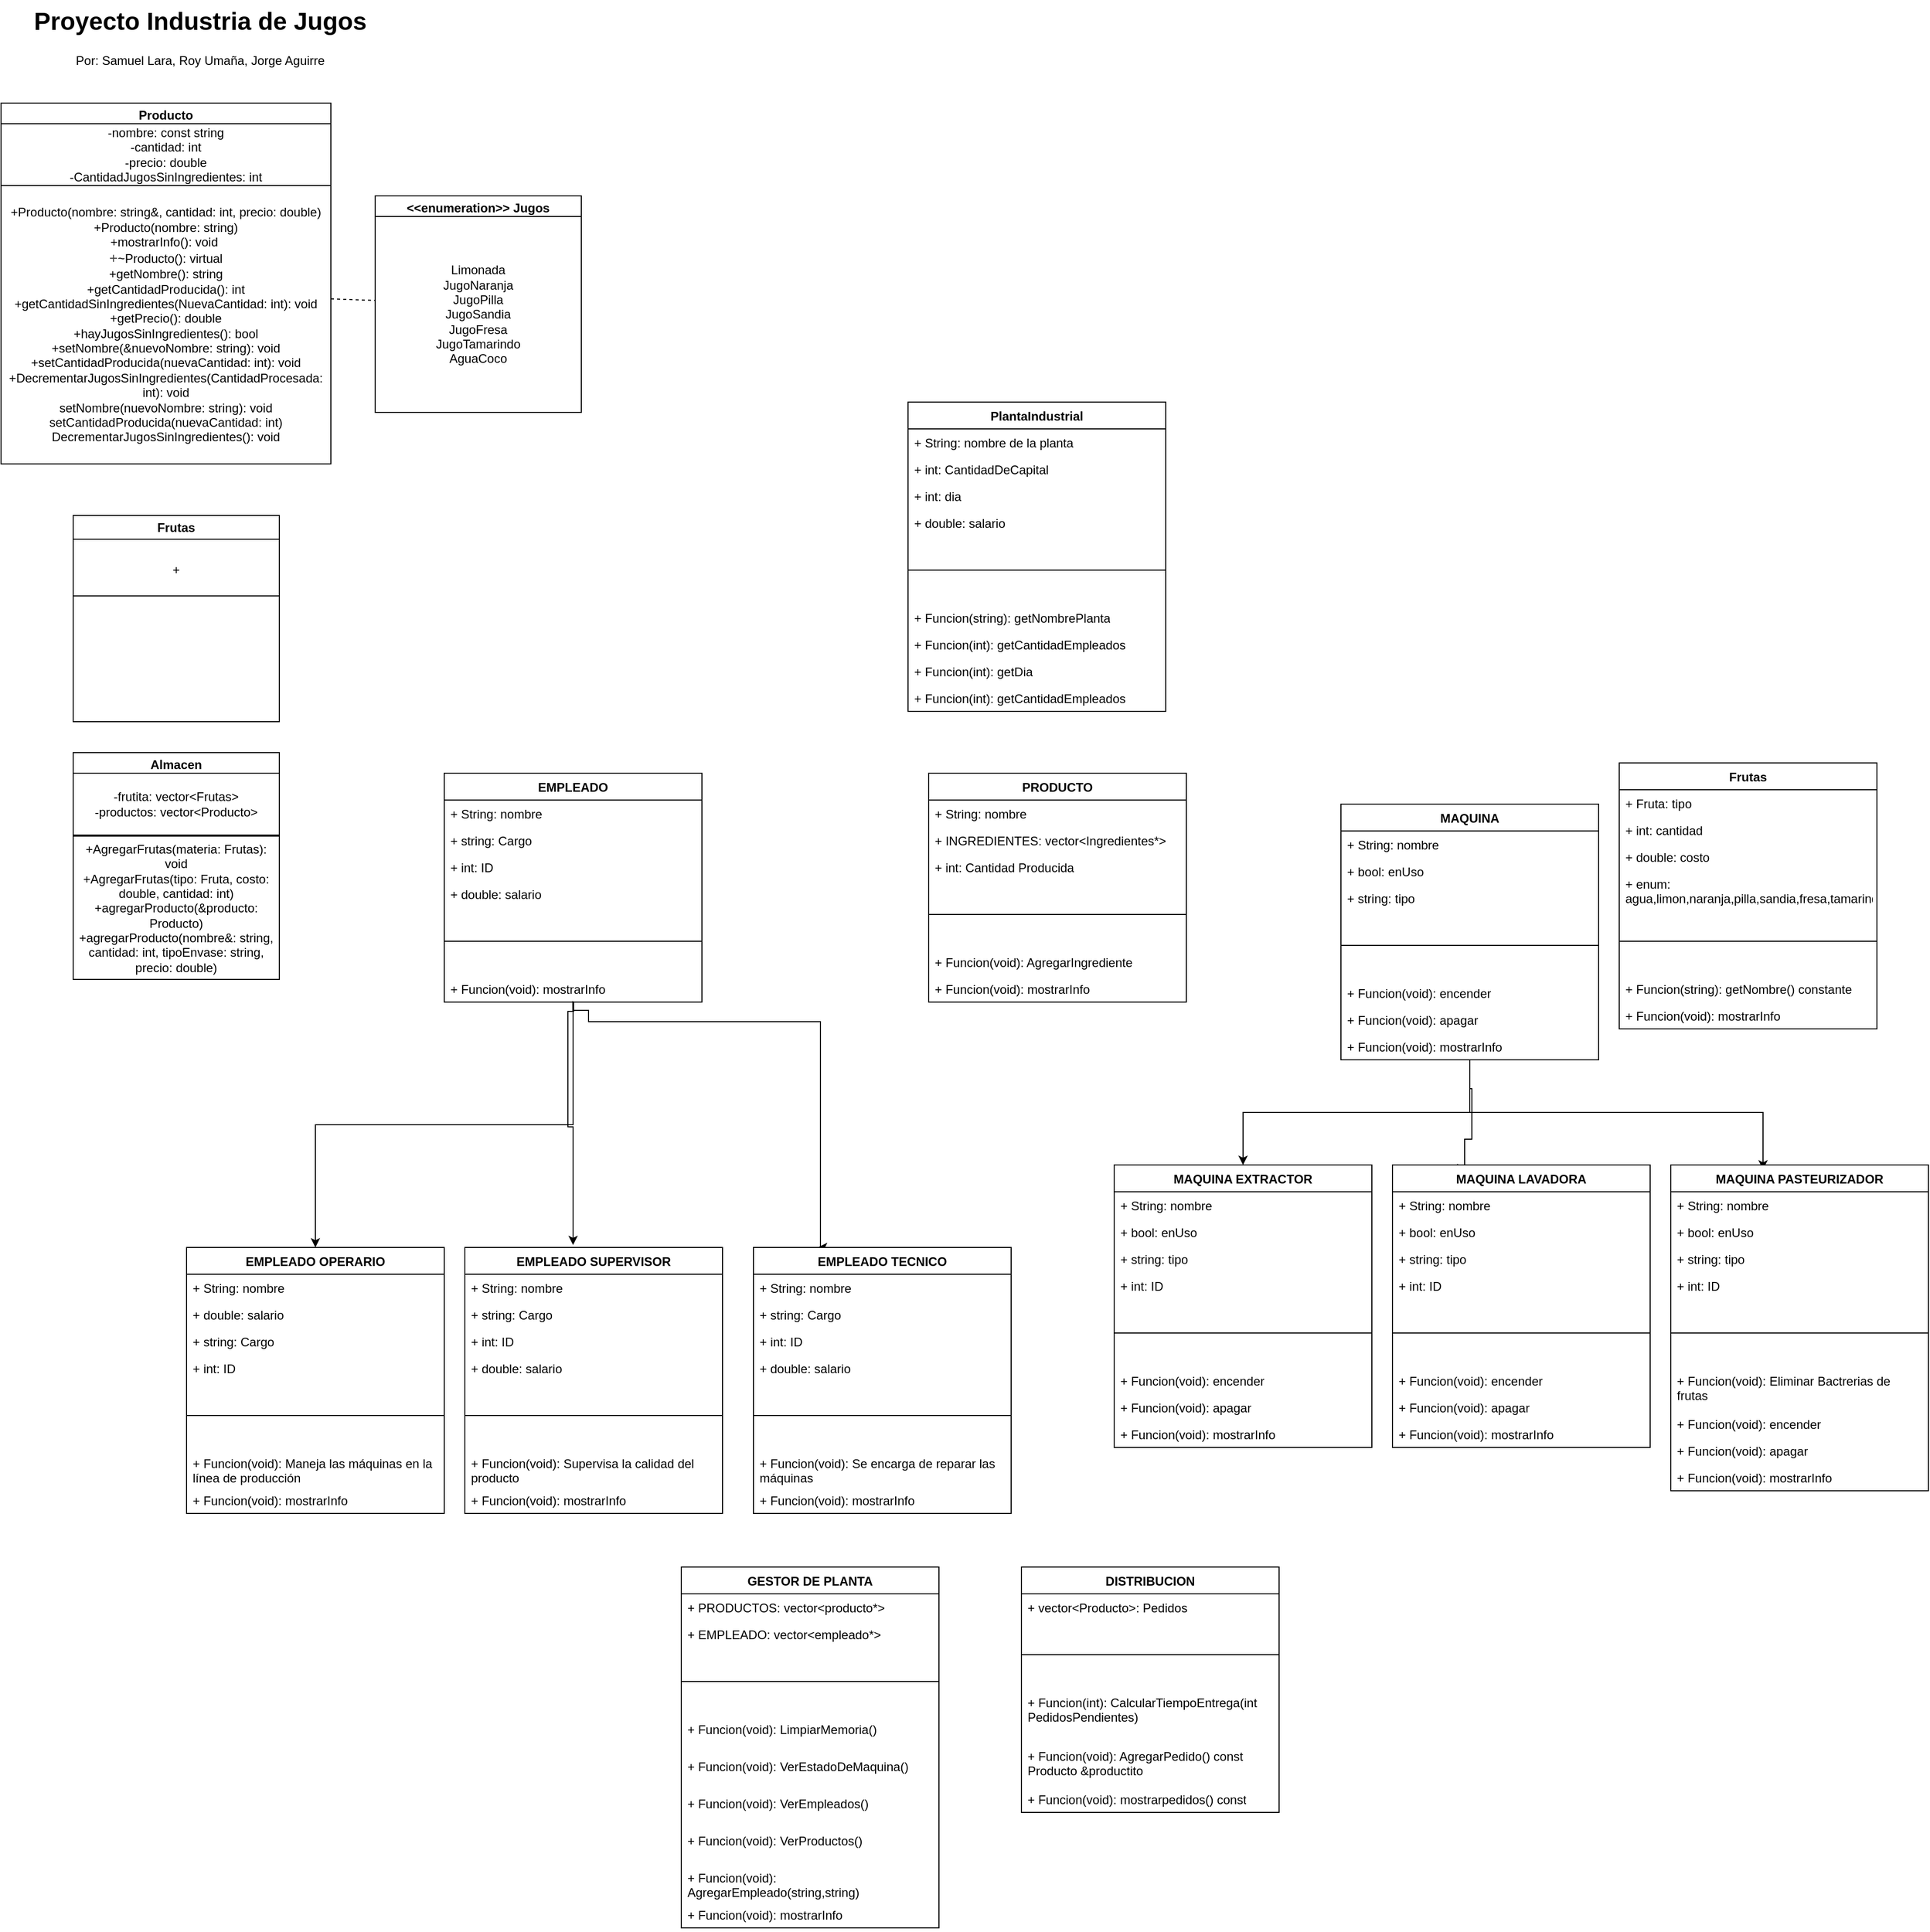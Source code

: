 <mxfile version="26.1.1">
  <diagram id="C5RBs43oDa-KdzZeNtuy" name="Page-1">
    <mxGraphModel dx="2415" dy="2077" grid="1" gridSize="10" guides="1" tooltips="1" connect="1" arrows="1" fold="1" page="1" pageScale="1" pageWidth="827" pageHeight="1169" math="0" shadow="0">
      <root>
        <object label="" Diagrama_UML="nose&#xa;" id="WIyWlLk6GJQsqaUBKTNV-0">
          <mxCell />
        </object>
        <mxCell id="WIyWlLk6GJQsqaUBKTNV-1" parent="WIyWlLk6GJQsqaUBKTNV-0" />
        <mxCell id="LpfqZwLASio-igukIIAp-0" value="Frutas" style="swimlane;fontStyle=1;align=center;verticalAlign=top;childLayout=stackLayout;horizontal=1;startSize=26;horizontalStack=0;resizeParent=1;resizeParentMax=0;resizeLast=0;collapsible=1;marginBottom=0;whiteSpace=wrap;html=1;" parent="WIyWlLk6GJQsqaUBKTNV-1" vertex="1">
          <mxGeometry x="960" y="-390" width="250" height="258" as="geometry" />
        </mxCell>
        <mxCell id="LpfqZwLASio-igukIIAp-1" value="+ Fruta: tipo" style="text;strokeColor=none;fillColor=none;align=left;verticalAlign=top;spacingLeft=4;spacingRight=4;overflow=hidden;rotatable=0;points=[[0,0.5],[1,0.5]];portConstraint=eastwest;whiteSpace=wrap;html=1;" parent="LpfqZwLASio-igukIIAp-0" vertex="1">
          <mxGeometry y="26" width="250" height="26" as="geometry" />
        </mxCell>
        <mxCell id="LpfqZwLASio-igukIIAp-6" value="+ int: cantidad" style="text;strokeColor=none;fillColor=none;align=left;verticalAlign=top;spacingLeft=4;spacingRight=4;overflow=hidden;rotatable=0;points=[[0,0.5],[1,0.5]];portConstraint=eastwest;whiteSpace=wrap;html=1;" parent="LpfqZwLASio-igukIIAp-0" vertex="1">
          <mxGeometry y="52" width="250" height="26" as="geometry" />
        </mxCell>
        <mxCell id="LpfqZwLASio-igukIIAp-7" value="+ double: costo" style="text;strokeColor=none;fillColor=none;align=left;verticalAlign=top;spacingLeft=4;spacingRight=4;overflow=hidden;rotatable=0;points=[[0,0.5],[1,0.5]];portConstraint=eastwest;whiteSpace=wrap;html=1;" parent="LpfqZwLASio-igukIIAp-0" vertex="1">
          <mxGeometry y="78" width="250" height="26" as="geometry" />
        </mxCell>
        <mxCell id="USUbmALuziSo67hoUasE-10" value="+ enum: agua,limon,naranja,pilla,sandia,fresa,tamarindo,coco" style="text;strokeColor=none;fillColor=none;align=left;verticalAlign=top;spacingLeft=4;spacingRight=4;overflow=hidden;rotatable=0;points=[[0,0.5],[1,0.5]];portConstraint=eastwest;whiteSpace=wrap;html=1;" parent="LpfqZwLASio-igukIIAp-0" vertex="1">
          <mxGeometry y="104" width="250" height="36" as="geometry" />
        </mxCell>
        <mxCell id="LpfqZwLASio-igukIIAp-2" value="" style="line;strokeWidth=1;fillColor=none;align=left;verticalAlign=middle;spacingTop=-1;spacingLeft=3;spacingRight=3;rotatable=0;labelPosition=right;points=[];portConstraint=eastwest;strokeColor=inherit;" parent="LpfqZwLASio-igukIIAp-0" vertex="1">
          <mxGeometry y="140" width="250" height="66" as="geometry" />
        </mxCell>
        <mxCell id="USUbmALuziSo67hoUasE-11" value="+ Funcion(string): getNombre() constante" style="text;strokeColor=none;fillColor=none;align=left;verticalAlign=top;spacingLeft=4;spacingRight=4;overflow=hidden;rotatable=0;points=[[0,0.5],[1,0.5]];portConstraint=eastwest;whiteSpace=wrap;html=1;" parent="LpfqZwLASio-igukIIAp-0" vertex="1">
          <mxGeometry y="206" width="250" height="26" as="geometry" />
        </mxCell>
        <mxCell id="LpfqZwLASio-igukIIAp-3" value="+ Funcion(void): mostrarInfo" style="text;strokeColor=none;fillColor=none;align=left;verticalAlign=top;spacingLeft=4;spacingRight=4;overflow=hidden;rotatable=0;points=[[0,0.5],[1,0.5]];portConstraint=eastwest;whiteSpace=wrap;html=1;" parent="LpfqZwLASio-igukIIAp-0" vertex="1">
          <mxGeometry y="232" width="250" height="26" as="geometry" />
        </mxCell>
        <mxCell id="LpfqZwLASio-igukIIAp-8" value="PRODUCTO" style="swimlane;fontStyle=1;align=center;verticalAlign=top;childLayout=stackLayout;horizontal=1;startSize=26;horizontalStack=0;resizeParent=1;resizeParentMax=0;resizeLast=0;collapsible=1;marginBottom=0;whiteSpace=wrap;html=1;" parent="WIyWlLk6GJQsqaUBKTNV-1" vertex="1">
          <mxGeometry x="290" y="-380" width="250" height="222" as="geometry" />
        </mxCell>
        <mxCell id="LpfqZwLASio-igukIIAp-9" value="+ String: nombre" style="text;strokeColor=none;fillColor=none;align=left;verticalAlign=top;spacingLeft=4;spacingRight=4;overflow=hidden;rotatable=0;points=[[0,0.5],[1,0.5]];portConstraint=eastwest;whiteSpace=wrap;html=1;" parent="LpfqZwLASio-igukIIAp-8" vertex="1">
          <mxGeometry y="26" width="250" height="26" as="geometry" />
        </mxCell>
        <mxCell id="LpfqZwLASio-igukIIAp-10" value="+ INGREDIENTES: vector&amp;lt;Ingredientes*&amp;gt;" style="text;strokeColor=none;fillColor=none;align=left;verticalAlign=top;spacingLeft=4;spacingRight=4;overflow=hidden;rotatable=0;points=[[0,0.5],[1,0.5]];portConstraint=eastwest;whiteSpace=wrap;html=1;" parent="LpfqZwLASio-igukIIAp-8" vertex="1">
          <mxGeometry y="52" width="250" height="26" as="geometry" />
        </mxCell>
        <mxCell id="LpfqZwLASio-igukIIAp-11" value="+ int: Cantidad Producida" style="text;strokeColor=none;fillColor=none;align=left;verticalAlign=top;spacingLeft=4;spacingRight=4;overflow=hidden;rotatable=0;points=[[0,0.5],[1,0.5]];portConstraint=eastwest;whiteSpace=wrap;html=1;" parent="LpfqZwLASio-igukIIAp-8" vertex="1">
          <mxGeometry y="78" width="250" height="26" as="geometry" />
        </mxCell>
        <mxCell id="LpfqZwLASio-igukIIAp-12" value="" style="line;strokeWidth=1;fillColor=none;align=left;verticalAlign=middle;spacingTop=-1;spacingLeft=3;spacingRight=3;rotatable=0;labelPosition=right;points=[];portConstraint=eastwest;strokeColor=inherit;" parent="LpfqZwLASio-igukIIAp-8" vertex="1">
          <mxGeometry y="104" width="250" height="66" as="geometry" />
        </mxCell>
        <mxCell id="LpfqZwLASio-igukIIAp-21" value="+ Funcion(void): AgregarIngrediente" style="text;strokeColor=none;fillColor=none;align=left;verticalAlign=top;spacingLeft=4;spacingRight=4;overflow=hidden;rotatable=0;points=[[0,0.5],[1,0.5]];portConstraint=eastwest;whiteSpace=wrap;html=1;" parent="LpfqZwLASio-igukIIAp-8" vertex="1">
          <mxGeometry y="170" width="250" height="26" as="geometry" />
        </mxCell>
        <mxCell id="LpfqZwLASio-igukIIAp-20" value="+ Funcion(void): mostrarInfo" style="text;strokeColor=none;fillColor=none;align=left;verticalAlign=top;spacingLeft=4;spacingRight=4;overflow=hidden;rotatable=0;points=[[0,0.5],[1,0.5]];portConstraint=eastwest;whiteSpace=wrap;html=1;" parent="LpfqZwLASio-igukIIAp-8" vertex="1">
          <mxGeometry y="196" width="250" height="26" as="geometry" />
        </mxCell>
        <mxCell id="0BWSEZfdRC3tNGKyQA-m-6" value="" style="edgeStyle=orthogonalEdgeStyle;rounded=0;orthogonalLoop=1;jettySize=auto;html=1;" parent="WIyWlLk6GJQsqaUBKTNV-1" source="LpfqZwLASio-igukIIAp-24" target="0BWSEZfdRC3tNGKyQA-m-0" edge="1">
          <mxGeometry relative="1" as="geometry" />
        </mxCell>
        <mxCell id="LpfqZwLASio-igukIIAp-24" value="EMPLEADO" style="swimlane;fontStyle=1;align=center;verticalAlign=top;childLayout=stackLayout;horizontal=1;startSize=26;horizontalStack=0;resizeParent=1;resizeParentMax=0;resizeLast=0;collapsible=1;marginBottom=0;whiteSpace=wrap;html=1;" parent="WIyWlLk6GJQsqaUBKTNV-1" vertex="1">
          <mxGeometry x="-180" y="-380" width="250" height="222" as="geometry" />
        </mxCell>
        <mxCell id="LpfqZwLASio-igukIIAp-25" value="+ String: nombre" style="text;strokeColor=none;fillColor=none;align=left;verticalAlign=top;spacingLeft=4;spacingRight=4;overflow=hidden;rotatable=0;points=[[0,0.5],[1,0.5]];portConstraint=eastwest;whiteSpace=wrap;html=1;" parent="LpfqZwLASio-igukIIAp-24" vertex="1">
          <mxGeometry y="26" width="250" height="26" as="geometry" />
        </mxCell>
        <mxCell id="LpfqZwLASio-igukIIAp-27" value="+ string: Cargo" style="text;strokeColor=none;fillColor=none;align=left;verticalAlign=top;spacingLeft=4;spacingRight=4;overflow=hidden;rotatable=0;points=[[0,0.5],[1,0.5]];portConstraint=eastwest;whiteSpace=wrap;html=1;" parent="LpfqZwLASio-igukIIAp-24" vertex="1">
          <mxGeometry y="52" width="250" height="26" as="geometry" />
        </mxCell>
        <mxCell id="LpfqZwLASio-igukIIAp-73" value="+ int: ID" style="text;strokeColor=none;fillColor=none;align=left;verticalAlign=top;spacingLeft=4;spacingRight=4;overflow=hidden;rotatable=0;points=[[0,0.5],[1,0.5]];portConstraint=eastwest;whiteSpace=wrap;html=1;" parent="LpfqZwLASio-igukIIAp-24" vertex="1">
          <mxGeometry y="78" width="250" height="26" as="geometry" />
        </mxCell>
        <mxCell id="0BWSEZfdRC3tNGKyQA-m-59" value="+ double: salario" style="text;strokeColor=none;fillColor=none;align=left;verticalAlign=top;spacingLeft=4;spacingRight=4;overflow=hidden;rotatable=0;points=[[0,0.5],[1,0.5]];portConstraint=eastwest;whiteSpace=wrap;html=1;" parent="LpfqZwLASio-igukIIAp-24" vertex="1">
          <mxGeometry y="104" width="250" height="26" as="geometry" />
        </mxCell>
        <mxCell id="LpfqZwLASio-igukIIAp-28" value="" style="line;strokeWidth=1;fillColor=none;align=left;verticalAlign=middle;spacingTop=-1;spacingLeft=3;spacingRight=3;rotatable=0;labelPosition=right;points=[];portConstraint=eastwest;strokeColor=inherit;" parent="LpfqZwLASio-igukIIAp-24" vertex="1">
          <mxGeometry y="130" width="250" height="66" as="geometry" />
        </mxCell>
        <mxCell id="LpfqZwLASio-igukIIAp-31" value="+ Funcion(void): mostrarInfo" style="text;strokeColor=none;fillColor=none;align=left;verticalAlign=top;spacingLeft=4;spacingRight=4;overflow=hidden;rotatable=0;points=[[0,0.5],[1,0.5]];portConstraint=eastwest;whiteSpace=wrap;html=1;" parent="LpfqZwLASio-igukIIAp-24" vertex="1">
          <mxGeometry y="196" width="250" height="26" as="geometry" />
        </mxCell>
        <mxCell id="0BWSEZfdRC3tNGKyQA-m-36" value="" style="edgeStyle=orthogonalEdgeStyle;rounded=0;orthogonalLoop=1;jettySize=auto;html=1;" parent="WIyWlLk6GJQsqaUBKTNV-1" source="LpfqZwLASio-igukIIAp-32" target="0BWSEZfdRC3tNGKyQA-m-27" edge="1">
          <mxGeometry relative="1" as="geometry" />
        </mxCell>
        <mxCell id="LpfqZwLASio-igukIIAp-32" value="MAQUINA" style="swimlane;fontStyle=1;align=center;verticalAlign=top;childLayout=stackLayout;horizontal=1;startSize=26;horizontalStack=0;resizeParent=1;resizeParentMax=0;resizeLast=0;collapsible=1;marginBottom=0;whiteSpace=wrap;html=1;" parent="WIyWlLk6GJQsqaUBKTNV-1" vertex="1">
          <mxGeometry x="690" y="-350" width="250" height="248" as="geometry" />
        </mxCell>
        <mxCell id="LpfqZwLASio-igukIIAp-33" value="+ String: nombre" style="text;strokeColor=none;fillColor=none;align=left;verticalAlign=top;spacingLeft=4;spacingRight=4;overflow=hidden;rotatable=0;points=[[0,0.5],[1,0.5]];portConstraint=eastwest;whiteSpace=wrap;html=1;" parent="LpfqZwLASio-igukIIAp-32" vertex="1">
          <mxGeometry y="26" width="250" height="26" as="geometry" />
        </mxCell>
        <mxCell id="LpfqZwLASio-igukIIAp-34" value="+ bool: enUso" style="text;strokeColor=none;fillColor=none;align=left;verticalAlign=top;spacingLeft=4;spacingRight=4;overflow=hidden;rotatable=0;points=[[0,0.5],[1,0.5]];portConstraint=eastwest;whiteSpace=wrap;html=1;" parent="LpfqZwLASio-igukIIAp-32" vertex="1">
          <mxGeometry y="52" width="250" height="26" as="geometry" />
        </mxCell>
        <mxCell id="LpfqZwLASio-igukIIAp-35" value="+ string: tipo" style="text;strokeColor=none;fillColor=none;align=left;verticalAlign=top;spacingLeft=4;spacingRight=4;overflow=hidden;rotatable=0;points=[[0,0.5],[1,0.5]];portConstraint=eastwest;whiteSpace=wrap;html=1;" parent="LpfqZwLASio-igukIIAp-32" vertex="1">
          <mxGeometry y="78" width="250" height="26" as="geometry" />
        </mxCell>
        <mxCell id="LpfqZwLASio-igukIIAp-36" value="" style="line;strokeWidth=1;fillColor=none;align=left;verticalAlign=middle;spacingTop=-1;spacingLeft=3;spacingRight=3;rotatable=0;labelPosition=right;points=[];portConstraint=eastwest;strokeColor=inherit;" parent="LpfqZwLASio-igukIIAp-32" vertex="1">
          <mxGeometry y="104" width="250" height="66" as="geometry" />
        </mxCell>
        <mxCell id="LpfqZwLASio-igukIIAp-37" value="+ Funcion(void): encender" style="text;strokeColor=none;fillColor=none;align=left;verticalAlign=top;spacingLeft=4;spacingRight=4;overflow=hidden;rotatable=0;points=[[0,0.5],[1,0.5]];portConstraint=eastwest;whiteSpace=wrap;html=1;" parent="LpfqZwLASio-igukIIAp-32" vertex="1">
          <mxGeometry y="170" width="250" height="26" as="geometry" />
        </mxCell>
        <mxCell id="LpfqZwLASio-igukIIAp-38" value="+ Funcion(void): apagar" style="text;strokeColor=none;fillColor=none;align=left;verticalAlign=top;spacingLeft=4;spacingRight=4;overflow=hidden;rotatable=0;points=[[0,0.5],[1,0.5]];portConstraint=eastwest;whiteSpace=wrap;html=1;" parent="LpfqZwLASio-igukIIAp-32" vertex="1">
          <mxGeometry y="196" width="250" height="26" as="geometry" />
        </mxCell>
        <mxCell id="LpfqZwLASio-igukIIAp-39" value="+ Funcion(void): mostrarInfo" style="text;strokeColor=none;fillColor=none;align=left;verticalAlign=top;spacingLeft=4;spacingRight=4;overflow=hidden;rotatable=0;points=[[0,0.5],[1,0.5]];portConstraint=eastwest;whiteSpace=wrap;html=1;" parent="LpfqZwLASio-igukIIAp-32" vertex="1">
          <mxGeometry y="222" width="250" height="26" as="geometry" />
        </mxCell>
        <mxCell id="LpfqZwLASio-igukIIAp-53" value="GESTOR DE PLANTA" style="swimlane;fontStyle=1;align=center;verticalAlign=top;childLayout=stackLayout;horizontal=1;startSize=26;horizontalStack=0;resizeParent=1;resizeParentMax=0;resizeLast=0;collapsible=1;marginBottom=0;whiteSpace=wrap;html=1;" parent="WIyWlLk6GJQsqaUBKTNV-1" vertex="1">
          <mxGeometry x="50" y="390" width="250" height="350" as="geometry" />
        </mxCell>
        <mxCell id="LpfqZwLASio-igukIIAp-54" value="+ PRODUCTOS: vector&amp;lt;producto*&amp;gt;" style="text;strokeColor=none;fillColor=none;align=left;verticalAlign=top;spacingLeft=4;spacingRight=4;overflow=hidden;rotatable=0;points=[[0,0.5],[1,0.5]];portConstraint=eastwest;whiteSpace=wrap;html=1;" parent="LpfqZwLASio-igukIIAp-53" vertex="1">
          <mxGeometry y="26" width="250" height="26" as="geometry" />
        </mxCell>
        <mxCell id="LpfqZwLASio-igukIIAp-66" value="+ EMPLEADO: vector&amp;lt;empleado*&amp;gt;" style="text;strokeColor=none;fillColor=none;align=left;verticalAlign=top;spacingLeft=4;spacingRight=4;overflow=hidden;rotatable=0;points=[[0,0.5],[1,0.5]];portConstraint=eastwest;whiteSpace=wrap;html=1;" parent="LpfqZwLASio-igukIIAp-53" vertex="1">
          <mxGeometry y="52" width="250" height="26" as="geometry" />
        </mxCell>
        <mxCell id="LpfqZwLASio-igukIIAp-57" value="" style="line;strokeWidth=1;fillColor=none;align=left;verticalAlign=middle;spacingTop=-1;spacingLeft=3;spacingRight=3;rotatable=0;labelPosition=right;points=[];portConstraint=eastwest;strokeColor=inherit;" parent="LpfqZwLASio-igukIIAp-53" vertex="1">
          <mxGeometry y="78" width="250" height="66" as="geometry" />
        </mxCell>
        <mxCell id="LpfqZwLASio-igukIIAp-81" value="+ Funcion(void): LimpiarMemoria()" style="text;strokeColor=none;fillColor=none;align=left;verticalAlign=top;spacingLeft=4;spacingRight=4;overflow=hidden;rotatable=0;points=[[0,0.5],[1,0.5]];portConstraint=eastwest;whiteSpace=wrap;html=1;" parent="LpfqZwLASio-igukIIAp-53" vertex="1">
          <mxGeometry y="144" width="250" height="36" as="geometry" />
        </mxCell>
        <mxCell id="LpfqZwLASio-igukIIAp-80" value="+ Funcion(void): VerEstadoDeMaquina()" style="text;strokeColor=none;fillColor=none;align=left;verticalAlign=top;spacingLeft=4;spacingRight=4;overflow=hidden;rotatable=0;points=[[0,0.5],[1,0.5]];portConstraint=eastwest;whiteSpace=wrap;html=1;" parent="LpfqZwLASio-igukIIAp-53" vertex="1">
          <mxGeometry y="180" width="250" height="36" as="geometry" />
        </mxCell>
        <mxCell id="LpfqZwLASio-igukIIAp-79" value="+ Funcion(void): VerEmpleados()" style="text;strokeColor=none;fillColor=none;align=left;verticalAlign=top;spacingLeft=4;spacingRight=4;overflow=hidden;rotatable=0;points=[[0,0.5],[1,0.5]];portConstraint=eastwest;whiteSpace=wrap;html=1;" parent="LpfqZwLASio-igukIIAp-53" vertex="1">
          <mxGeometry y="216" width="250" height="36" as="geometry" />
        </mxCell>
        <mxCell id="LpfqZwLASio-igukIIAp-77" value="+ Funcion(void): VerProductos()" style="text;strokeColor=none;fillColor=none;align=left;verticalAlign=top;spacingLeft=4;spacingRight=4;overflow=hidden;rotatable=0;points=[[0,0.5],[1,0.5]];portConstraint=eastwest;whiteSpace=wrap;html=1;" parent="LpfqZwLASio-igukIIAp-53" vertex="1">
          <mxGeometry y="252" width="250" height="36" as="geometry" />
        </mxCell>
        <mxCell id="LpfqZwLASio-igukIIAp-71" value="+ Funcion(void): AgregarEmpleado(string,string)" style="text;strokeColor=none;fillColor=none;align=left;verticalAlign=top;spacingLeft=4;spacingRight=4;overflow=hidden;rotatable=0;points=[[0,0.5],[1,0.5]];portConstraint=eastwest;whiteSpace=wrap;html=1;" parent="LpfqZwLASio-igukIIAp-53" vertex="1">
          <mxGeometry y="288" width="250" height="36" as="geometry" />
        </mxCell>
        <mxCell id="LpfqZwLASio-igukIIAp-58" value="+ Funcion(void): mostrarInfo" style="text;strokeColor=none;fillColor=none;align=left;verticalAlign=top;spacingLeft=4;spacingRight=4;overflow=hidden;rotatable=0;points=[[0,0.5],[1,0.5]];portConstraint=eastwest;whiteSpace=wrap;html=1;" parent="LpfqZwLASio-igukIIAp-53" vertex="1">
          <mxGeometry y="324" width="250" height="26" as="geometry" />
        </mxCell>
        <mxCell id="0BWSEZfdRC3tNGKyQA-m-0" value="EMPLEADO OPERARIO" style="swimlane;fontStyle=1;align=center;verticalAlign=top;childLayout=stackLayout;horizontal=1;startSize=26;horizontalStack=0;resizeParent=1;resizeParentMax=0;resizeLast=0;collapsible=1;marginBottom=0;whiteSpace=wrap;html=1;" parent="WIyWlLk6GJQsqaUBKTNV-1" vertex="1">
          <mxGeometry x="-430" y="80" width="250" height="258" as="geometry" />
        </mxCell>
        <mxCell id="0BWSEZfdRC3tNGKyQA-m-1" value="+ String: nombre" style="text;strokeColor=none;fillColor=none;align=left;verticalAlign=top;spacingLeft=4;spacingRight=4;overflow=hidden;rotatable=0;points=[[0,0.5],[1,0.5]];portConstraint=eastwest;whiteSpace=wrap;html=1;" parent="0BWSEZfdRC3tNGKyQA-m-0" vertex="1">
          <mxGeometry y="26" width="250" height="26" as="geometry" />
        </mxCell>
        <mxCell id="0BWSEZfdRC3tNGKyQA-m-60" value="+ double: salario" style="text;strokeColor=none;fillColor=none;align=left;verticalAlign=top;spacingLeft=4;spacingRight=4;overflow=hidden;rotatable=0;points=[[0,0.5],[1,0.5]];portConstraint=eastwest;whiteSpace=wrap;html=1;" parent="0BWSEZfdRC3tNGKyQA-m-0" vertex="1">
          <mxGeometry y="52" width="250" height="26" as="geometry" />
        </mxCell>
        <mxCell id="0BWSEZfdRC3tNGKyQA-m-2" value="+ string: Cargo" style="text;strokeColor=none;fillColor=none;align=left;verticalAlign=top;spacingLeft=4;spacingRight=4;overflow=hidden;rotatable=0;points=[[0,0.5],[1,0.5]];portConstraint=eastwest;whiteSpace=wrap;html=1;" parent="0BWSEZfdRC3tNGKyQA-m-0" vertex="1">
          <mxGeometry y="78" width="250" height="26" as="geometry" />
        </mxCell>
        <mxCell id="0BWSEZfdRC3tNGKyQA-m-3" value="+ int: ID" style="text;strokeColor=none;fillColor=none;align=left;verticalAlign=top;spacingLeft=4;spacingRight=4;overflow=hidden;rotatable=0;points=[[0,0.5],[1,0.5]];portConstraint=eastwest;whiteSpace=wrap;html=1;" parent="0BWSEZfdRC3tNGKyQA-m-0" vertex="1">
          <mxGeometry y="104" width="250" height="26" as="geometry" />
        </mxCell>
        <mxCell id="0BWSEZfdRC3tNGKyQA-m-4" value="" style="line;strokeWidth=1;fillColor=none;align=left;verticalAlign=middle;spacingTop=-1;spacingLeft=3;spacingRight=3;rotatable=0;labelPosition=right;points=[];portConstraint=eastwest;strokeColor=inherit;" parent="0BWSEZfdRC3tNGKyQA-m-0" vertex="1">
          <mxGeometry y="130" width="250" height="66" as="geometry" />
        </mxCell>
        <mxCell id="0BWSEZfdRC3tNGKyQA-m-24" value="+ Funcion(void):&amp;nbsp;Maneja las máquinas en la línea de producción" style="text;strokeColor=none;fillColor=none;align=left;verticalAlign=top;spacingLeft=4;spacingRight=4;overflow=hidden;rotatable=0;points=[[0,0.5],[1,0.5]];portConstraint=eastwest;whiteSpace=wrap;html=1;" parent="0BWSEZfdRC3tNGKyQA-m-0" vertex="1">
          <mxGeometry y="196" width="250" height="36" as="geometry" />
        </mxCell>
        <mxCell id="0BWSEZfdRC3tNGKyQA-m-5" value="+ Funcion(void): mostrarInfo" style="text;strokeColor=none;fillColor=none;align=left;verticalAlign=top;spacingLeft=4;spacingRight=4;overflow=hidden;rotatable=0;points=[[0,0.5],[1,0.5]];portConstraint=eastwest;whiteSpace=wrap;html=1;" parent="0BWSEZfdRC3tNGKyQA-m-0" vertex="1">
          <mxGeometry y="232" width="250" height="26" as="geometry" />
        </mxCell>
        <mxCell id="0BWSEZfdRC3tNGKyQA-m-8" value="" style="edgeStyle=orthogonalEdgeStyle;rounded=0;orthogonalLoop=1;jettySize=auto;html=1;exitX=0.502;exitY=1.011;exitDx=0;exitDy=0;exitPerimeter=0;entryX=0.42;entryY=-0.009;entryDx=0;entryDy=0;entryPerimeter=0;" parent="WIyWlLk6GJQsqaUBKTNV-1" source="LpfqZwLASio-igukIIAp-31" target="0BWSEZfdRC3tNGKyQA-m-10" edge="1">
          <mxGeometry relative="1" as="geometry">
            <mxPoint x="145" y="-30" as="sourcePoint" />
            <mxPoint x="-55" y="80" as="targetPoint" />
            <Array as="points">
              <mxPoint x="-54" y="-149" />
              <mxPoint x="-60" y="-149" />
              <mxPoint x="-60" y="-37" />
              <mxPoint x="-55" y="-37" />
            </Array>
          </mxGeometry>
        </mxCell>
        <mxCell id="0BWSEZfdRC3tNGKyQA-m-10" value="EMPLEADO SUPERVISOR" style="swimlane;fontStyle=1;align=center;verticalAlign=top;childLayout=stackLayout;horizontal=1;startSize=26;horizontalStack=0;resizeParent=1;resizeParentMax=0;resizeLast=0;collapsible=1;marginBottom=0;whiteSpace=wrap;html=1;" parent="WIyWlLk6GJQsqaUBKTNV-1" vertex="1">
          <mxGeometry x="-160" y="80" width="250" height="258" as="geometry" />
        </mxCell>
        <mxCell id="0BWSEZfdRC3tNGKyQA-m-11" value="+ String: nombre" style="text;strokeColor=none;fillColor=none;align=left;verticalAlign=top;spacingLeft=4;spacingRight=4;overflow=hidden;rotatable=0;points=[[0,0.5],[1,0.5]];portConstraint=eastwest;whiteSpace=wrap;html=1;" parent="0BWSEZfdRC3tNGKyQA-m-10" vertex="1">
          <mxGeometry y="26" width="250" height="26" as="geometry" />
        </mxCell>
        <mxCell id="0BWSEZfdRC3tNGKyQA-m-12" value="+ string: Cargo" style="text;strokeColor=none;fillColor=none;align=left;verticalAlign=top;spacingLeft=4;spacingRight=4;overflow=hidden;rotatable=0;points=[[0,0.5],[1,0.5]];portConstraint=eastwest;whiteSpace=wrap;html=1;" parent="0BWSEZfdRC3tNGKyQA-m-10" vertex="1">
          <mxGeometry y="52" width="250" height="26" as="geometry" />
        </mxCell>
        <mxCell id="0BWSEZfdRC3tNGKyQA-m-13" value="+ int: ID" style="text;strokeColor=none;fillColor=none;align=left;verticalAlign=top;spacingLeft=4;spacingRight=4;overflow=hidden;rotatable=0;points=[[0,0.5],[1,0.5]];portConstraint=eastwest;whiteSpace=wrap;html=1;" parent="0BWSEZfdRC3tNGKyQA-m-10" vertex="1">
          <mxGeometry y="78" width="250" height="26" as="geometry" />
        </mxCell>
        <mxCell id="0BWSEZfdRC3tNGKyQA-m-61" value="+ double: salario" style="text;strokeColor=none;fillColor=none;align=left;verticalAlign=top;spacingLeft=4;spacingRight=4;overflow=hidden;rotatable=0;points=[[0,0.5],[1,0.5]];portConstraint=eastwest;whiteSpace=wrap;html=1;" parent="0BWSEZfdRC3tNGKyQA-m-10" vertex="1">
          <mxGeometry y="104" width="250" height="26" as="geometry" />
        </mxCell>
        <mxCell id="0BWSEZfdRC3tNGKyQA-m-14" value="" style="line;strokeWidth=1;fillColor=none;align=left;verticalAlign=middle;spacingTop=-1;spacingLeft=3;spacingRight=3;rotatable=0;labelPosition=right;points=[];portConstraint=eastwest;strokeColor=inherit;" parent="0BWSEZfdRC3tNGKyQA-m-10" vertex="1">
          <mxGeometry y="130" width="250" height="66" as="geometry" />
        </mxCell>
        <mxCell id="0BWSEZfdRC3tNGKyQA-m-25" value="+ Funcion(void):&amp;nbsp;Supervisa la calidad del producto" style="text;strokeColor=none;fillColor=none;align=left;verticalAlign=top;spacingLeft=4;spacingRight=4;overflow=hidden;rotatable=0;points=[[0,0.5],[1,0.5]];portConstraint=eastwest;whiteSpace=wrap;html=1;" parent="0BWSEZfdRC3tNGKyQA-m-10" vertex="1">
          <mxGeometry y="196" width="250" height="36" as="geometry" />
        </mxCell>
        <mxCell id="0BWSEZfdRC3tNGKyQA-m-15" value="+ Funcion(void): mostrarInfo" style="text;strokeColor=none;fillColor=none;align=left;verticalAlign=top;spacingLeft=4;spacingRight=4;overflow=hidden;rotatable=0;points=[[0,0.5],[1,0.5]];portConstraint=eastwest;whiteSpace=wrap;html=1;" parent="0BWSEZfdRC3tNGKyQA-m-10" vertex="1">
          <mxGeometry y="232" width="250" height="26" as="geometry" />
        </mxCell>
        <mxCell id="0BWSEZfdRC3tNGKyQA-m-17" value="" style="edgeStyle=orthogonalEdgeStyle;rounded=0;orthogonalLoop=1;jettySize=auto;html=1;entryX=0.25;entryY=0;entryDx=0;entryDy=0;exitX=0.499;exitY=0.967;exitDx=0;exitDy=0;exitPerimeter=0;" parent="WIyWlLk6GJQsqaUBKTNV-1" source="LpfqZwLASio-igukIIAp-31" target="0BWSEZfdRC3tNGKyQA-m-18" edge="1">
          <mxGeometry relative="1" as="geometry">
            <mxPoint x="-51" y="-154" as="sourcePoint" />
            <mxPoint x="185" y="80" as="targetPoint" />
            <Array as="points">
              <mxPoint x="-55" y="-150" />
              <mxPoint x="-40" y="-150" />
              <mxPoint x="-40" y="-139" />
              <mxPoint x="185" y="-139" />
              <mxPoint x="185" y="80" />
            </Array>
          </mxGeometry>
        </mxCell>
        <mxCell id="0BWSEZfdRC3tNGKyQA-m-18" value="EMPLEADO TECNICO" style="swimlane;fontStyle=1;align=center;verticalAlign=top;childLayout=stackLayout;horizontal=1;startSize=26;horizontalStack=0;resizeParent=1;resizeParentMax=0;resizeLast=0;collapsible=1;marginBottom=0;whiteSpace=wrap;html=1;" parent="WIyWlLk6GJQsqaUBKTNV-1" vertex="1">
          <mxGeometry x="120" y="80" width="250" height="258" as="geometry" />
        </mxCell>
        <mxCell id="0BWSEZfdRC3tNGKyQA-m-19" value="+ String: nombre" style="text;strokeColor=none;fillColor=none;align=left;verticalAlign=top;spacingLeft=4;spacingRight=4;overflow=hidden;rotatable=0;points=[[0,0.5],[1,0.5]];portConstraint=eastwest;whiteSpace=wrap;html=1;" parent="0BWSEZfdRC3tNGKyQA-m-18" vertex="1">
          <mxGeometry y="26" width="250" height="26" as="geometry" />
        </mxCell>
        <mxCell id="0BWSEZfdRC3tNGKyQA-m-20" value="+ string: Cargo" style="text;strokeColor=none;fillColor=none;align=left;verticalAlign=top;spacingLeft=4;spacingRight=4;overflow=hidden;rotatable=0;points=[[0,0.5],[1,0.5]];portConstraint=eastwest;whiteSpace=wrap;html=1;" parent="0BWSEZfdRC3tNGKyQA-m-18" vertex="1">
          <mxGeometry y="52" width="250" height="26" as="geometry" />
        </mxCell>
        <mxCell id="0BWSEZfdRC3tNGKyQA-m-21" value="+ int: ID" style="text;strokeColor=none;fillColor=none;align=left;verticalAlign=top;spacingLeft=4;spacingRight=4;overflow=hidden;rotatable=0;points=[[0,0.5],[1,0.5]];portConstraint=eastwest;whiteSpace=wrap;html=1;" parent="0BWSEZfdRC3tNGKyQA-m-18" vertex="1">
          <mxGeometry y="78" width="250" height="26" as="geometry" />
        </mxCell>
        <mxCell id="0BWSEZfdRC3tNGKyQA-m-62" value="+ double: salario" style="text;strokeColor=none;fillColor=none;align=left;verticalAlign=top;spacingLeft=4;spacingRight=4;overflow=hidden;rotatable=0;points=[[0,0.5],[1,0.5]];portConstraint=eastwest;whiteSpace=wrap;html=1;" parent="0BWSEZfdRC3tNGKyQA-m-18" vertex="1">
          <mxGeometry y="104" width="250" height="26" as="geometry" />
        </mxCell>
        <mxCell id="0BWSEZfdRC3tNGKyQA-m-22" value="" style="line;strokeWidth=1;fillColor=none;align=left;verticalAlign=middle;spacingTop=-1;spacingLeft=3;spacingRight=3;rotatable=0;labelPosition=right;points=[];portConstraint=eastwest;strokeColor=inherit;" parent="0BWSEZfdRC3tNGKyQA-m-18" vertex="1">
          <mxGeometry y="130" width="250" height="66" as="geometry" />
        </mxCell>
        <mxCell id="0BWSEZfdRC3tNGKyQA-m-26" value="+ Funcion(void):&amp;nbsp;Se encarga de reparar las máquinas" style="text;strokeColor=none;fillColor=none;align=left;verticalAlign=top;spacingLeft=4;spacingRight=4;overflow=hidden;rotatable=0;points=[[0,0.5],[1,0.5]];portConstraint=eastwest;whiteSpace=wrap;html=1;" parent="0BWSEZfdRC3tNGKyQA-m-18" vertex="1">
          <mxGeometry y="196" width="250" height="36" as="geometry" />
        </mxCell>
        <mxCell id="0BWSEZfdRC3tNGKyQA-m-23" value="+ Funcion(void): mostrarInfo" style="text;strokeColor=none;fillColor=none;align=left;verticalAlign=top;spacingLeft=4;spacingRight=4;overflow=hidden;rotatable=0;points=[[0,0.5],[1,0.5]];portConstraint=eastwest;whiteSpace=wrap;html=1;" parent="0BWSEZfdRC3tNGKyQA-m-18" vertex="1">
          <mxGeometry y="232" width="250" height="26" as="geometry" />
        </mxCell>
        <mxCell id="0BWSEZfdRC3tNGKyQA-m-27" value="MAQUINA EXTRACTOR" style="swimlane;fontStyle=1;align=center;verticalAlign=top;childLayout=stackLayout;horizontal=1;startSize=26;horizontalStack=0;resizeParent=1;resizeParentMax=0;resizeLast=0;collapsible=1;marginBottom=0;whiteSpace=wrap;html=1;" parent="WIyWlLk6GJQsqaUBKTNV-1" vertex="1">
          <mxGeometry x="470" width="250" height="274" as="geometry" />
        </mxCell>
        <mxCell id="0BWSEZfdRC3tNGKyQA-m-28" value="+ String: nombre" style="text;strokeColor=none;fillColor=none;align=left;verticalAlign=top;spacingLeft=4;spacingRight=4;overflow=hidden;rotatable=0;points=[[0,0.5],[1,0.5]];portConstraint=eastwest;whiteSpace=wrap;html=1;" parent="0BWSEZfdRC3tNGKyQA-m-27" vertex="1">
          <mxGeometry y="26" width="250" height="26" as="geometry" />
        </mxCell>
        <mxCell id="0BWSEZfdRC3tNGKyQA-m-29" value="+ bool: enUso" style="text;strokeColor=none;fillColor=none;align=left;verticalAlign=top;spacingLeft=4;spacingRight=4;overflow=hidden;rotatable=0;points=[[0,0.5],[1,0.5]];portConstraint=eastwest;whiteSpace=wrap;html=1;" parent="0BWSEZfdRC3tNGKyQA-m-27" vertex="1">
          <mxGeometry y="52" width="250" height="26" as="geometry" />
        </mxCell>
        <mxCell id="0BWSEZfdRC3tNGKyQA-m-30" value="+ string: tipo" style="text;strokeColor=none;fillColor=none;align=left;verticalAlign=top;spacingLeft=4;spacingRight=4;overflow=hidden;rotatable=0;points=[[0,0.5],[1,0.5]];portConstraint=eastwest;whiteSpace=wrap;html=1;" parent="0BWSEZfdRC3tNGKyQA-m-27" vertex="1">
          <mxGeometry y="78" width="250" height="26" as="geometry" />
        </mxCell>
        <mxCell id="0BWSEZfdRC3tNGKyQA-m-31" value="+ int: ID" style="text;strokeColor=none;fillColor=none;align=left;verticalAlign=top;spacingLeft=4;spacingRight=4;overflow=hidden;rotatable=0;points=[[0,0.5],[1,0.5]];portConstraint=eastwest;whiteSpace=wrap;html=1;" parent="0BWSEZfdRC3tNGKyQA-m-27" vertex="1">
          <mxGeometry y="104" width="250" height="26" as="geometry" />
        </mxCell>
        <mxCell id="0BWSEZfdRC3tNGKyQA-m-32" value="" style="line;strokeWidth=1;fillColor=none;align=left;verticalAlign=middle;spacingTop=-1;spacingLeft=3;spacingRight=3;rotatable=0;labelPosition=right;points=[];portConstraint=eastwest;strokeColor=inherit;" parent="0BWSEZfdRC3tNGKyQA-m-27" vertex="1">
          <mxGeometry y="130" width="250" height="66" as="geometry" />
        </mxCell>
        <mxCell id="0BWSEZfdRC3tNGKyQA-m-33" value="+ Funcion(void): encender" style="text;strokeColor=none;fillColor=none;align=left;verticalAlign=top;spacingLeft=4;spacingRight=4;overflow=hidden;rotatable=0;points=[[0,0.5],[1,0.5]];portConstraint=eastwest;whiteSpace=wrap;html=1;" parent="0BWSEZfdRC3tNGKyQA-m-27" vertex="1">
          <mxGeometry y="196" width="250" height="26" as="geometry" />
        </mxCell>
        <mxCell id="0BWSEZfdRC3tNGKyQA-m-34" value="+ Funcion(void): apagar" style="text;strokeColor=none;fillColor=none;align=left;verticalAlign=top;spacingLeft=4;spacingRight=4;overflow=hidden;rotatable=0;points=[[0,0.5],[1,0.5]];portConstraint=eastwest;whiteSpace=wrap;html=1;" parent="0BWSEZfdRC3tNGKyQA-m-27" vertex="1">
          <mxGeometry y="222" width="250" height="26" as="geometry" />
        </mxCell>
        <mxCell id="0BWSEZfdRC3tNGKyQA-m-35" value="+ Funcion(void): mostrarInfo" style="text;strokeColor=none;fillColor=none;align=left;verticalAlign=top;spacingLeft=4;spacingRight=4;overflow=hidden;rotatable=0;points=[[0,0.5],[1,0.5]];portConstraint=eastwest;whiteSpace=wrap;html=1;" parent="0BWSEZfdRC3tNGKyQA-m-27" vertex="1">
          <mxGeometry y="248" width="250" height="26" as="geometry" />
        </mxCell>
        <mxCell id="0BWSEZfdRC3tNGKyQA-m-37" value="" style="edgeStyle=orthogonalEdgeStyle;rounded=0;orthogonalLoop=1;jettySize=auto;html=1;exitX=0.5;exitY=1.066;exitDx=0;exitDy=0;exitPerimeter=0;entryX=0.287;entryY=0.012;entryDx=0;entryDy=0;entryPerimeter=0;" parent="WIyWlLk6GJQsqaUBKTNV-1" source="LpfqZwLASio-igukIIAp-39" target="0BWSEZfdRC3tNGKyQA-m-38" edge="1">
          <mxGeometry relative="1" as="geometry">
            <mxPoint x="1030" y="-50" as="sourcePoint" />
            <mxPoint x="810" as="targetPoint" />
            <Array as="points">
              <mxPoint x="817" y="-74" />
              <mxPoint x="817" y="-25" />
              <mxPoint x="810" y="-25" />
              <mxPoint x="810" y="3" />
            </Array>
          </mxGeometry>
        </mxCell>
        <mxCell id="0BWSEZfdRC3tNGKyQA-m-38" value="MAQUINA LAVADORA" style="swimlane;fontStyle=1;align=center;verticalAlign=top;childLayout=stackLayout;horizontal=1;startSize=26;horizontalStack=0;resizeParent=1;resizeParentMax=0;resizeLast=0;collapsible=1;marginBottom=0;whiteSpace=wrap;html=1;" parent="WIyWlLk6GJQsqaUBKTNV-1" vertex="1">
          <mxGeometry x="740" width="250" height="274" as="geometry" />
        </mxCell>
        <mxCell id="0BWSEZfdRC3tNGKyQA-m-39" value="+ String: nombre" style="text;strokeColor=none;fillColor=none;align=left;verticalAlign=top;spacingLeft=4;spacingRight=4;overflow=hidden;rotatable=0;points=[[0,0.5],[1,0.5]];portConstraint=eastwest;whiteSpace=wrap;html=1;" parent="0BWSEZfdRC3tNGKyQA-m-38" vertex="1">
          <mxGeometry y="26" width="250" height="26" as="geometry" />
        </mxCell>
        <mxCell id="0BWSEZfdRC3tNGKyQA-m-40" value="+ bool: enUso" style="text;strokeColor=none;fillColor=none;align=left;verticalAlign=top;spacingLeft=4;spacingRight=4;overflow=hidden;rotatable=0;points=[[0,0.5],[1,0.5]];portConstraint=eastwest;whiteSpace=wrap;html=1;" parent="0BWSEZfdRC3tNGKyQA-m-38" vertex="1">
          <mxGeometry y="52" width="250" height="26" as="geometry" />
        </mxCell>
        <mxCell id="0BWSEZfdRC3tNGKyQA-m-41" value="+ string: tipo" style="text;strokeColor=none;fillColor=none;align=left;verticalAlign=top;spacingLeft=4;spacingRight=4;overflow=hidden;rotatable=0;points=[[0,0.5],[1,0.5]];portConstraint=eastwest;whiteSpace=wrap;html=1;" parent="0BWSEZfdRC3tNGKyQA-m-38" vertex="1">
          <mxGeometry y="78" width="250" height="26" as="geometry" />
        </mxCell>
        <mxCell id="0BWSEZfdRC3tNGKyQA-m-42" value="+ int: ID" style="text;strokeColor=none;fillColor=none;align=left;verticalAlign=top;spacingLeft=4;spacingRight=4;overflow=hidden;rotatable=0;points=[[0,0.5],[1,0.5]];portConstraint=eastwest;whiteSpace=wrap;html=1;" parent="0BWSEZfdRC3tNGKyQA-m-38" vertex="1">
          <mxGeometry y="104" width="250" height="26" as="geometry" />
        </mxCell>
        <mxCell id="0BWSEZfdRC3tNGKyQA-m-43" value="" style="line;strokeWidth=1;fillColor=none;align=left;verticalAlign=middle;spacingTop=-1;spacingLeft=3;spacingRight=3;rotatable=0;labelPosition=right;points=[];portConstraint=eastwest;strokeColor=inherit;" parent="0BWSEZfdRC3tNGKyQA-m-38" vertex="1">
          <mxGeometry y="130" width="250" height="66" as="geometry" />
        </mxCell>
        <mxCell id="0BWSEZfdRC3tNGKyQA-m-44" value="+ Funcion(void): encender" style="text;strokeColor=none;fillColor=none;align=left;verticalAlign=top;spacingLeft=4;spacingRight=4;overflow=hidden;rotatable=0;points=[[0,0.5],[1,0.5]];portConstraint=eastwest;whiteSpace=wrap;html=1;" parent="0BWSEZfdRC3tNGKyQA-m-38" vertex="1">
          <mxGeometry y="196" width="250" height="26" as="geometry" />
        </mxCell>
        <mxCell id="0BWSEZfdRC3tNGKyQA-m-45" value="+ Funcion(void): apagar" style="text;strokeColor=none;fillColor=none;align=left;verticalAlign=top;spacingLeft=4;spacingRight=4;overflow=hidden;rotatable=0;points=[[0,0.5],[1,0.5]];portConstraint=eastwest;whiteSpace=wrap;html=1;" parent="0BWSEZfdRC3tNGKyQA-m-38" vertex="1">
          <mxGeometry y="222" width="250" height="26" as="geometry" />
        </mxCell>
        <mxCell id="0BWSEZfdRC3tNGKyQA-m-46" value="+ Funcion(void): mostrarInfo" style="text;strokeColor=none;fillColor=none;align=left;verticalAlign=top;spacingLeft=4;spacingRight=4;overflow=hidden;rotatable=0;points=[[0,0.5],[1,0.5]];portConstraint=eastwest;whiteSpace=wrap;html=1;" parent="0BWSEZfdRC3tNGKyQA-m-38" vertex="1">
          <mxGeometry y="248" width="250" height="26" as="geometry" />
        </mxCell>
        <mxCell id="0BWSEZfdRC3tNGKyQA-m-48" value="" style="edgeStyle=orthogonalEdgeStyle;rounded=0;orthogonalLoop=1;jettySize=auto;html=1;exitX=0.5;exitY=1;exitDx=0;exitDy=0;entryX=0.358;entryY=0.014;entryDx=0;entryDy=0;entryPerimeter=0;" parent="WIyWlLk6GJQsqaUBKTNV-1" source="LpfqZwLASio-igukIIAp-32" target="0BWSEZfdRC3tNGKyQA-m-49" edge="1">
          <mxGeometry relative="1" as="geometry">
            <mxPoint x="825" y="-66" as="sourcePoint" />
            <mxPoint x="1100" as="targetPoint" />
          </mxGeometry>
        </mxCell>
        <mxCell id="0BWSEZfdRC3tNGKyQA-m-49" value="MAQUINA PASTEURIZADOR" style="swimlane;fontStyle=1;align=center;verticalAlign=top;childLayout=stackLayout;horizontal=1;startSize=26;horizontalStack=0;resizeParent=1;resizeParentMax=0;resizeLast=0;collapsible=1;marginBottom=0;whiteSpace=wrap;html=1;" parent="WIyWlLk6GJQsqaUBKTNV-1" vertex="1">
          <mxGeometry x="1010" width="250" height="316" as="geometry" />
        </mxCell>
        <mxCell id="0BWSEZfdRC3tNGKyQA-m-50" value="+ String: nombre" style="text;strokeColor=none;fillColor=none;align=left;verticalAlign=top;spacingLeft=4;spacingRight=4;overflow=hidden;rotatable=0;points=[[0,0.5],[1,0.5]];portConstraint=eastwest;whiteSpace=wrap;html=1;" parent="0BWSEZfdRC3tNGKyQA-m-49" vertex="1">
          <mxGeometry y="26" width="250" height="26" as="geometry" />
        </mxCell>
        <mxCell id="0BWSEZfdRC3tNGKyQA-m-51" value="+ bool: enUso" style="text;strokeColor=none;fillColor=none;align=left;verticalAlign=top;spacingLeft=4;spacingRight=4;overflow=hidden;rotatable=0;points=[[0,0.5],[1,0.5]];portConstraint=eastwest;whiteSpace=wrap;html=1;" parent="0BWSEZfdRC3tNGKyQA-m-49" vertex="1">
          <mxGeometry y="52" width="250" height="26" as="geometry" />
        </mxCell>
        <mxCell id="0BWSEZfdRC3tNGKyQA-m-52" value="+ string: tipo" style="text;strokeColor=none;fillColor=none;align=left;verticalAlign=top;spacingLeft=4;spacingRight=4;overflow=hidden;rotatable=0;points=[[0,0.5],[1,0.5]];portConstraint=eastwest;whiteSpace=wrap;html=1;" parent="0BWSEZfdRC3tNGKyQA-m-49" vertex="1">
          <mxGeometry y="78" width="250" height="26" as="geometry" />
        </mxCell>
        <mxCell id="0BWSEZfdRC3tNGKyQA-m-53" value="+ int: ID" style="text;strokeColor=none;fillColor=none;align=left;verticalAlign=top;spacingLeft=4;spacingRight=4;overflow=hidden;rotatable=0;points=[[0,0.5],[1,0.5]];portConstraint=eastwest;whiteSpace=wrap;html=1;" parent="0BWSEZfdRC3tNGKyQA-m-49" vertex="1">
          <mxGeometry y="104" width="250" height="26" as="geometry" />
        </mxCell>
        <mxCell id="0BWSEZfdRC3tNGKyQA-m-54" value="" style="line;strokeWidth=1;fillColor=none;align=left;verticalAlign=middle;spacingTop=-1;spacingLeft=3;spacingRight=3;rotatable=0;labelPosition=right;points=[];portConstraint=eastwest;strokeColor=inherit;" parent="0BWSEZfdRC3tNGKyQA-m-49" vertex="1">
          <mxGeometry y="130" width="250" height="66" as="geometry" />
        </mxCell>
        <mxCell id="0BWSEZfdRC3tNGKyQA-m-58" value="+ Funcion(void): Eliminar Bactrerias de frutas" style="text;strokeColor=none;fillColor=none;align=left;verticalAlign=top;spacingLeft=4;spacingRight=4;overflow=hidden;rotatable=0;points=[[0,0.5],[1,0.5]];portConstraint=eastwest;whiteSpace=wrap;html=1;" parent="0BWSEZfdRC3tNGKyQA-m-49" vertex="1">
          <mxGeometry y="196" width="250" height="42" as="geometry" />
        </mxCell>
        <mxCell id="0BWSEZfdRC3tNGKyQA-m-55" value="+ Funcion(void): encender" style="text;strokeColor=none;fillColor=none;align=left;verticalAlign=top;spacingLeft=4;spacingRight=4;overflow=hidden;rotatable=0;points=[[0,0.5],[1,0.5]];portConstraint=eastwest;whiteSpace=wrap;html=1;" parent="0BWSEZfdRC3tNGKyQA-m-49" vertex="1">
          <mxGeometry y="238" width="250" height="26" as="geometry" />
        </mxCell>
        <mxCell id="0BWSEZfdRC3tNGKyQA-m-56" value="+ Funcion(void): apagar" style="text;strokeColor=none;fillColor=none;align=left;verticalAlign=top;spacingLeft=4;spacingRight=4;overflow=hidden;rotatable=0;points=[[0,0.5],[1,0.5]];portConstraint=eastwest;whiteSpace=wrap;html=1;" parent="0BWSEZfdRC3tNGKyQA-m-49" vertex="1">
          <mxGeometry y="264" width="250" height="26" as="geometry" />
        </mxCell>
        <mxCell id="0BWSEZfdRC3tNGKyQA-m-57" value="+ Funcion(void): mostrarInfo" style="text;strokeColor=none;fillColor=none;align=left;verticalAlign=top;spacingLeft=4;spacingRight=4;overflow=hidden;rotatable=0;points=[[0,0.5],[1,0.5]];portConstraint=eastwest;whiteSpace=wrap;html=1;" parent="0BWSEZfdRC3tNGKyQA-m-49" vertex="1">
          <mxGeometry y="290" width="250" height="26" as="geometry" />
        </mxCell>
        <mxCell id="USUbmALuziSo67hoUasE-0" value="PlantaIndustrial" style="swimlane;fontStyle=1;align=center;verticalAlign=top;childLayout=stackLayout;horizontal=1;startSize=26;horizontalStack=0;resizeParent=1;resizeParentMax=0;resizeLast=0;collapsible=1;marginBottom=0;whiteSpace=wrap;html=1;" parent="WIyWlLk6GJQsqaUBKTNV-1" vertex="1">
          <mxGeometry x="270" y="-740" width="250" height="300" as="geometry" />
        </mxCell>
        <mxCell id="USUbmALuziSo67hoUasE-1" value="+ String: nombre de la planta&amp;nbsp;" style="text;strokeColor=none;fillColor=none;align=left;verticalAlign=top;spacingLeft=4;spacingRight=4;overflow=hidden;rotatable=0;points=[[0,0.5],[1,0.5]];portConstraint=eastwest;whiteSpace=wrap;html=1;" parent="USUbmALuziSo67hoUasE-0" vertex="1">
          <mxGeometry y="26" width="250" height="26" as="geometry" />
        </mxCell>
        <mxCell id="USUbmALuziSo67hoUasE-2" value="+ int: CantidadDeCapital" style="text;strokeColor=none;fillColor=none;align=left;verticalAlign=top;spacingLeft=4;spacingRight=4;overflow=hidden;rotatable=0;points=[[0,0.5],[1,0.5]];portConstraint=eastwest;whiteSpace=wrap;html=1;" parent="USUbmALuziSo67hoUasE-0" vertex="1">
          <mxGeometry y="52" width="250" height="26" as="geometry" />
        </mxCell>
        <mxCell id="USUbmALuziSo67hoUasE-3" value="+ int: dia" style="text;strokeColor=none;fillColor=none;align=left;verticalAlign=top;spacingLeft=4;spacingRight=4;overflow=hidden;rotatable=0;points=[[0,0.5],[1,0.5]];portConstraint=eastwest;whiteSpace=wrap;html=1;" parent="USUbmALuziSo67hoUasE-0" vertex="1">
          <mxGeometry y="78" width="250" height="26" as="geometry" />
        </mxCell>
        <mxCell id="USUbmALuziSo67hoUasE-4" value="+ double: salario" style="text;strokeColor=none;fillColor=none;align=left;verticalAlign=top;spacingLeft=4;spacingRight=4;overflow=hidden;rotatable=0;points=[[0,0.5],[1,0.5]];portConstraint=eastwest;whiteSpace=wrap;html=1;" parent="USUbmALuziSo67hoUasE-0" vertex="1">
          <mxGeometry y="104" width="250" height="26" as="geometry" />
        </mxCell>
        <mxCell id="USUbmALuziSo67hoUasE-5" value="" style="line;strokeWidth=1;fillColor=none;align=left;verticalAlign=middle;spacingTop=-1;spacingLeft=3;spacingRight=3;rotatable=0;labelPosition=right;points=[];portConstraint=eastwest;strokeColor=inherit;" parent="USUbmALuziSo67hoUasE-0" vertex="1">
          <mxGeometry y="130" width="250" height="66" as="geometry" />
        </mxCell>
        <mxCell id="USUbmALuziSo67hoUasE-7" value="+ Funcion(string): getNombrePlanta" style="text;strokeColor=none;fillColor=none;align=left;verticalAlign=top;spacingLeft=4;spacingRight=4;overflow=hidden;rotatable=0;points=[[0,0.5],[1,0.5]];portConstraint=eastwest;whiteSpace=wrap;html=1;" parent="USUbmALuziSo67hoUasE-0" vertex="1">
          <mxGeometry y="196" width="250" height="26" as="geometry" />
        </mxCell>
        <mxCell id="USUbmALuziSo67hoUasE-9" value="+ Funcion(int): getCantidadEmpleados" style="text;strokeColor=none;fillColor=none;align=left;verticalAlign=top;spacingLeft=4;spacingRight=4;overflow=hidden;rotatable=0;points=[[0,0.5],[1,0.5]];portConstraint=eastwest;whiteSpace=wrap;html=1;" parent="USUbmALuziSo67hoUasE-0" vertex="1">
          <mxGeometry y="222" width="250" height="26" as="geometry" />
        </mxCell>
        <mxCell id="USUbmALuziSo67hoUasE-8" value="+ Funcion(int): getDia" style="text;strokeColor=none;fillColor=none;align=left;verticalAlign=top;spacingLeft=4;spacingRight=4;overflow=hidden;rotatable=0;points=[[0,0.5],[1,0.5]];portConstraint=eastwest;whiteSpace=wrap;html=1;" parent="USUbmALuziSo67hoUasE-0" vertex="1">
          <mxGeometry y="248" width="250" height="26" as="geometry" />
        </mxCell>
        <mxCell id="USUbmALuziSo67hoUasE-6" value="+ Funcion(int): getCantidadEmpleados" style="text;strokeColor=none;fillColor=none;align=left;verticalAlign=top;spacingLeft=4;spacingRight=4;overflow=hidden;rotatable=0;points=[[0,0.5],[1,0.5]];portConstraint=eastwest;whiteSpace=wrap;html=1;" parent="USUbmALuziSo67hoUasE-0" vertex="1">
          <mxGeometry y="274" width="250" height="26" as="geometry" />
        </mxCell>
        <mxCell id="USUbmALuziSo67hoUasE-12" value="DISTRIBUCION" style="swimlane;fontStyle=1;align=center;verticalAlign=top;childLayout=stackLayout;horizontal=1;startSize=26;horizontalStack=0;resizeParent=1;resizeParentMax=0;resizeLast=0;collapsible=1;marginBottom=0;whiteSpace=wrap;html=1;" parent="WIyWlLk6GJQsqaUBKTNV-1" vertex="1">
          <mxGeometry x="380" y="390" width="250" height="238" as="geometry" />
        </mxCell>
        <mxCell id="USUbmALuziSo67hoUasE-13" value="+ vector&amp;lt;Producto&amp;gt;: Pedidos" style="text;strokeColor=none;fillColor=none;align=left;verticalAlign=top;spacingLeft=4;spacingRight=4;overflow=hidden;rotatable=0;points=[[0,0.5],[1,0.5]];portConstraint=eastwest;whiteSpace=wrap;html=1;" parent="USUbmALuziSo67hoUasE-12" vertex="1">
          <mxGeometry y="26" width="250" height="26" as="geometry" />
        </mxCell>
        <mxCell id="USUbmALuziSo67hoUasE-16" value="" style="line;strokeWidth=1;fillColor=none;align=left;verticalAlign=middle;spacingTop=-1;spacingLeft=3;spacingRight=3;rotatable=0;labelPosition=right;points=[];portConstraint=eastwest;strokeColor=inherit;" parent="USUbmALuziSo67hoUasE-12" vertex="1">
          <mxGeometry y="52" width="250" height="66" as="geometry" />
        </mxCell>
        <mxCell id="USUbmALuziSo67hoUasE-19" value="+ Funcion(int): CalcularTiempoEntrega(int PedidosPendientes)&amp;nbsp;" style="text;strokeColor=none;fillColor=none;align=left;verticalAlign=top;spacingLeft=4;spacingRight=4;overflow=hidden;rotatable=0;points=[[0,0.5],[1,0.5]];portConstraint=eastwest;whiteSpace=wrap;html=1;" parent="USUbmALuziSo67hoUasE-12" vertex="1">
          <mxGeometry y="118" width="250" height="52" as="geometry" />
        </mxCell>
        <mxCell id="USUbmALuziSo67hoUasE-17" value="+ Funcion(void): AgregarPedido() const Producto &amp;amp;productito" style="text;strokeColor=none;fillColor=none;align=left;verticalAlign=top;spacingLeft=4;spacingRight=4;overflow=hidden;rotatable=0;points=[[0,0.5],[1,0.5]];portConstraint=eastwest;whiteSpace=wrap;html=1;" parent="USUbmALuziSo67hoUasE-12" vertex="1">
          <mxGeometry y="170" width="250" height="42" as="geometry" />
        </mxCell>
        <mxCell id="USUbmALuziSo67hoUasE-18" value="+ Funcion(void): mostrarpedidos() const" style="text;strokeColor=none;fillColor=none;align=left;verticalAlign=top;spacingLeft=4;spacingRight=4;overflow=hidden;rotatable=0;points=[[0,0.5],[1,0.5]];portConstraint=eastwest;whiteSpace=wrap;html=1;" parent="USUbmALuziSo67hoUasE-12" vertex="1">
          <mxGeometry y="212" width="250" height="26" as="geometry" />
        </mxCell>
        <mxCell id="QLOzXv8Pxbg9uoZXPuK3-1" value="&lt;h1 style=&quot;margin-top: 0px;&quot;&gt;Proyecto Industria de Jugos&lt;/h1&gt;&lt;p style=&quot;text-align: center;&quot;&gt;Por: Samuel Lara, Roy Umaña, Jorge Aguirre&lt;/p&gt;" style="text;html=1;whiteSpace=wrap;overflow=hidden;rounded=0;" vertex="1" parent="WIyWlLk6GJQsqaUBKTNV-1">
          <mxGeometry x="-580" y="-1130" width="333" height="120" as="geometry" />
        </mxCell>
        <mxCell id="QLOzXv8Pxbg9uoZXPuK3-2" value="Producto" style="swimlane;whiteSpace=wrap;html=1;" vertex="1" parent="WIyWlLk6GJQsqaUBKTNV-1">
          <mxGeometry x="-610" y="-1030" width="320" height="350" as="geometry" />
        </mxCell>
        <mxCell id="QLOzXv8Pxbg9uoZXPuK3-0" value="-nombre: const string&lt;div&gt;-cantidad: int&lt;/div&gt;&lt;div&gt;-precio: double&lt;/div&gt;&lt;div&gt;-CantidadJugosSinIngredientes: int&lt;/div&gt;" style="rounded=0;whiteSpace=wrap;html=1;" vertex="1" parent="QLOzXv8Pxbg9uoZXPuK3-2">
          <mxGeometry y="20" width="320" height="60" as="geometry" />
        </mxCell>
        <mxCell id="QLOzXv8Pxbg9uoZXPuK3-3" value="+Producto(nombre: string&amp;amp;, cantidad: int, precio: double)&lt;div&gt;+Producto(nombre: string)&lt;br&gt;&lt;div&gt;+mostrarInfo(): void&amp;nbsp;&lt;/div&gt;&lt;/div&gt;&lt;div&gt;&lt;span style=&quot;color: rgb(71, 71, 71); font-family: Arial, sans-serif; font-size: 14px; text-align: start; background-color: rgb(255, 255, 255);&quot;&gt;+&lt;/span&gt;&lt;font style=&quot;font-size: 12px; color: rgb(0, 0, 0);&quot;&gt;&lt;span style=&quot;font-family: Arial, sans-serif; text-align: start; background-color: rgb(255, 255, 255);&quot;&gt;&lt;font style=&quot;&quot;&gt;~Producto():&lt;/font&gt;&lt;/span&gt;&lt;span style=&quot;font-family: Arial, sans-serif; text-align: start; background-color: rgb(255, 255, 255);&quot;&gt;&amp;nbsp;virtual&lt;/span&gt;&lt;/font&gt;&lt;/div&gt;&lt;div&gt;+getNombre(): string&lt;/div&gt;&lt;div&gt;+getCantidadProducida(): int&lt;/div&gt;&lt;div&gt;+getCantidadSinIngredientes(NuevaCantidad: int): void&lt;/div&gt;&lt;div&gt;+getPrecio(): double&lt;/div&gt;&lt;div&gt;+hayJugosSinIngredientes(): bool&lt;/div&gt;&lt;div&gt;+setNombre(&amp;amp;nuevoNombre: string): void&lt;/div&gt;&lt;div&gt;+setCantidadProducida(nuevaCantidad: int): void&lt;/div&gt;&lt;div&gt;+DecrementarJugosSinIngredientes(CantidadProcesada: int): void&lt;/div&gt;&lt;div&gt;setNombre(nuevoNombre: string): void&lt;/div&gt;&lt;div&gt;setCantidadProducida(nuevaCantidad: int)&lt;/div&gt;&lt;div&gt;DecrementarJugosSinIngredientes(): void&lt;/div&gt;" style="rounded=0;whiteSpace=wrap;html=1;" vertex="1" parent="QLOzXv8Pxbg9uoZXPuK3-2">
          <mxGeometry y="80" width="320" height="270" as="geometry" />
        </mxCell>
        <mxCell id="QLOzXv8Pxbg9uoZXPuK3-5" value="Almacen" style="swimlane;whiteSpace=wrap;html=1;" vertex="1" parent="WIyWlLk6GJQsqaUBKTNV-1">
          <mxGeometry x="-540" y="-400" width="200" height="220" as="geometry" />
        </mxCell>
        <mxCell id="QLOzXv8Pxbg9uoZXPuK3-6" value="-frutita: vector&amp;lt;Frutas&amp;gt;&lt;div&gt;-productos: vector&amp;lt;Producto&amp;gt;&lt;/div&gt;" style="rounded=0;whiteSpace=wrap;html=1;" vertex="1" parent="QLOzXv8Pxbg9uoZXPuK3-5">
          <mxGeometry y="20" width="200" height="60" as="geometry" />
        </mxCell>
        <mxCell id="QLOzXv8Pxbg9uoZXPuK3-7" value="+AgregarFrutas(materia: Frutas): void&lt;div&gt;+AgregarFrutas(tipo: Fruta, costo: double, cantidad: int)&lt;/div&gt;&lt;div&gt;+agregarProducto(&amp;amp;producto: Producto)&lt;/div&gt;&lt;div&gt;+agregarProducto(nombre&amp;amp;: string, cantidad: int, tipoEnvase: string, precio: double)&lt;/div&gt;" style="rounded=0;whiteSpace=wrap;html=1;" vertex="1" parent="QLOzXv8Pxbg9uoZXPuK3-5">
          <mxGeometry y="81" width="200" height="139" as="geometry" />
        </mxCell>
        <mxCell id="QLOzXv8Pxbg9uoZXPuK3-8" value="" style="endArrow=none;dashed=1;html=1;rounded=0;exitX=1;exitY=0.407;exitDx=0;exitDy=0;exitPerimeter=0;" edge="1" parent="WIyWlLk6GJQsqaUBKTNV-1" source="QLOzXv8Pxbg9uoZXPuK3-3" target="QLOzXv8Pxbg9uoZXPuK3-9">
          <mxGeometry width="50" height="50" relative="1" as="geometry">
            <mxPoint x="-250" y="-770" as="sourcePoint" />
            <mxPoint x="-160" y="-840" as="targetPoint" />
          </mxGeometry>
        </mxCell>
        <mxCell id="QLOzXv8Pxbg9uoZXPuK3-9" value="&amp;lt;&amp;lt;enumeration&amp;gt;&amp;gt;&amp;nbsp;&lt;span style=&quot;background-color: transparent; color: light-dark(rgb(0, 0, 0), rgb(255, 255, 255));&quot;&gt;Jugos&lt;/span&gt;" style="swimlane;whiteSpace=wrap;html=1;startSize=23;" vertex="1" parent="WIyWlLk6GJQsqaUBKTNV-1">
          <mxGeometry x="-247" y="-940" width="200" height="210" as="geometry" />
        </mxCell>
        <mxCell id="QLOzXv8Pxbg9uoZXPuK3-10" value="Limonada&lt;div&gt;JugoNaranja&lt;/div&gt;&lt;div&gt;JugoPilla&lt;/div&gt;&lt;div&gt;JugoSandia&lt;/div&gt;&lt;div&gt;JugoFresa&lt;/div&gt;&lt;div&gt;JugoTamarindo&lt;/div&gt;&lt;div&gt;AguaCoco&lt;/div&gt;" style="rounded=0;whiteSpace=wrap;html=1;" vertex="1" parent="QLOzXv8Pxbg9uoZXPuK3-9">
          <mxGeometry y="20" width="200" height="190" as="geometry" />
        </mxCell>
        <mxCell id="QLOzXv8Pxbg9uoZXPuK3-11" style="edgeStyle=orthogonalEdgeStyle;rounded=0;orthogonalLoop=1;jettySize=auto;html=1;exitX=0.5;exitY=1;exitDx=0;exitDy=0;entryX=0.5;entryY=1;entryDx=0;entryDy=0;" edge="1" parent="QLOzXv8Pxbg9uoZXPuK3-9" source="QLOzXv8Pxbg9uoZXPuK3-10" target="QLOzXv8Pxbg9uoZXPuK3-9">
          <mxGeometry relative="1" as="geometry" />
        </mxCell>
        <mxCell id="QLOzXv8Pxbg9uoZXPuK3-12" value="Frutas" style="swimlane;whiteSpace=wrap;html=1;" vertex="1" parent="WIyWlLk6GJQsqaUBKTNV-1">
          <mxGeometry x="-540" y="-630" width="200" height="200" as="geometry" />
        </mxCell>
        <mxCell id="QLOzXv8Pxbg9uoZXPuK3-13" value="+" style="rounded=0;whiteSpace=wrap;html=1;" vertex="1" parent="QLOzXv8Pxbg9uoZXPuK3-12">
          <mxGeometry y="23" width="200" height="60" as="geometry" />
        </mxCell>
        <mxCell id="QLOzXv8Pxbg9uoZXPuK3-14" value="" style="rounded=0;whiteSpace=wrap;html=1;" vertex="1" parent="QLOzXv8Pxbg9uoZXPuK3-12">
          <mxGeometry y="78" width="200" height="122" as="geometry" />
        </mxCell>
      </root>
    </mxGraphModel>
  </diagram>
</mxfile>
